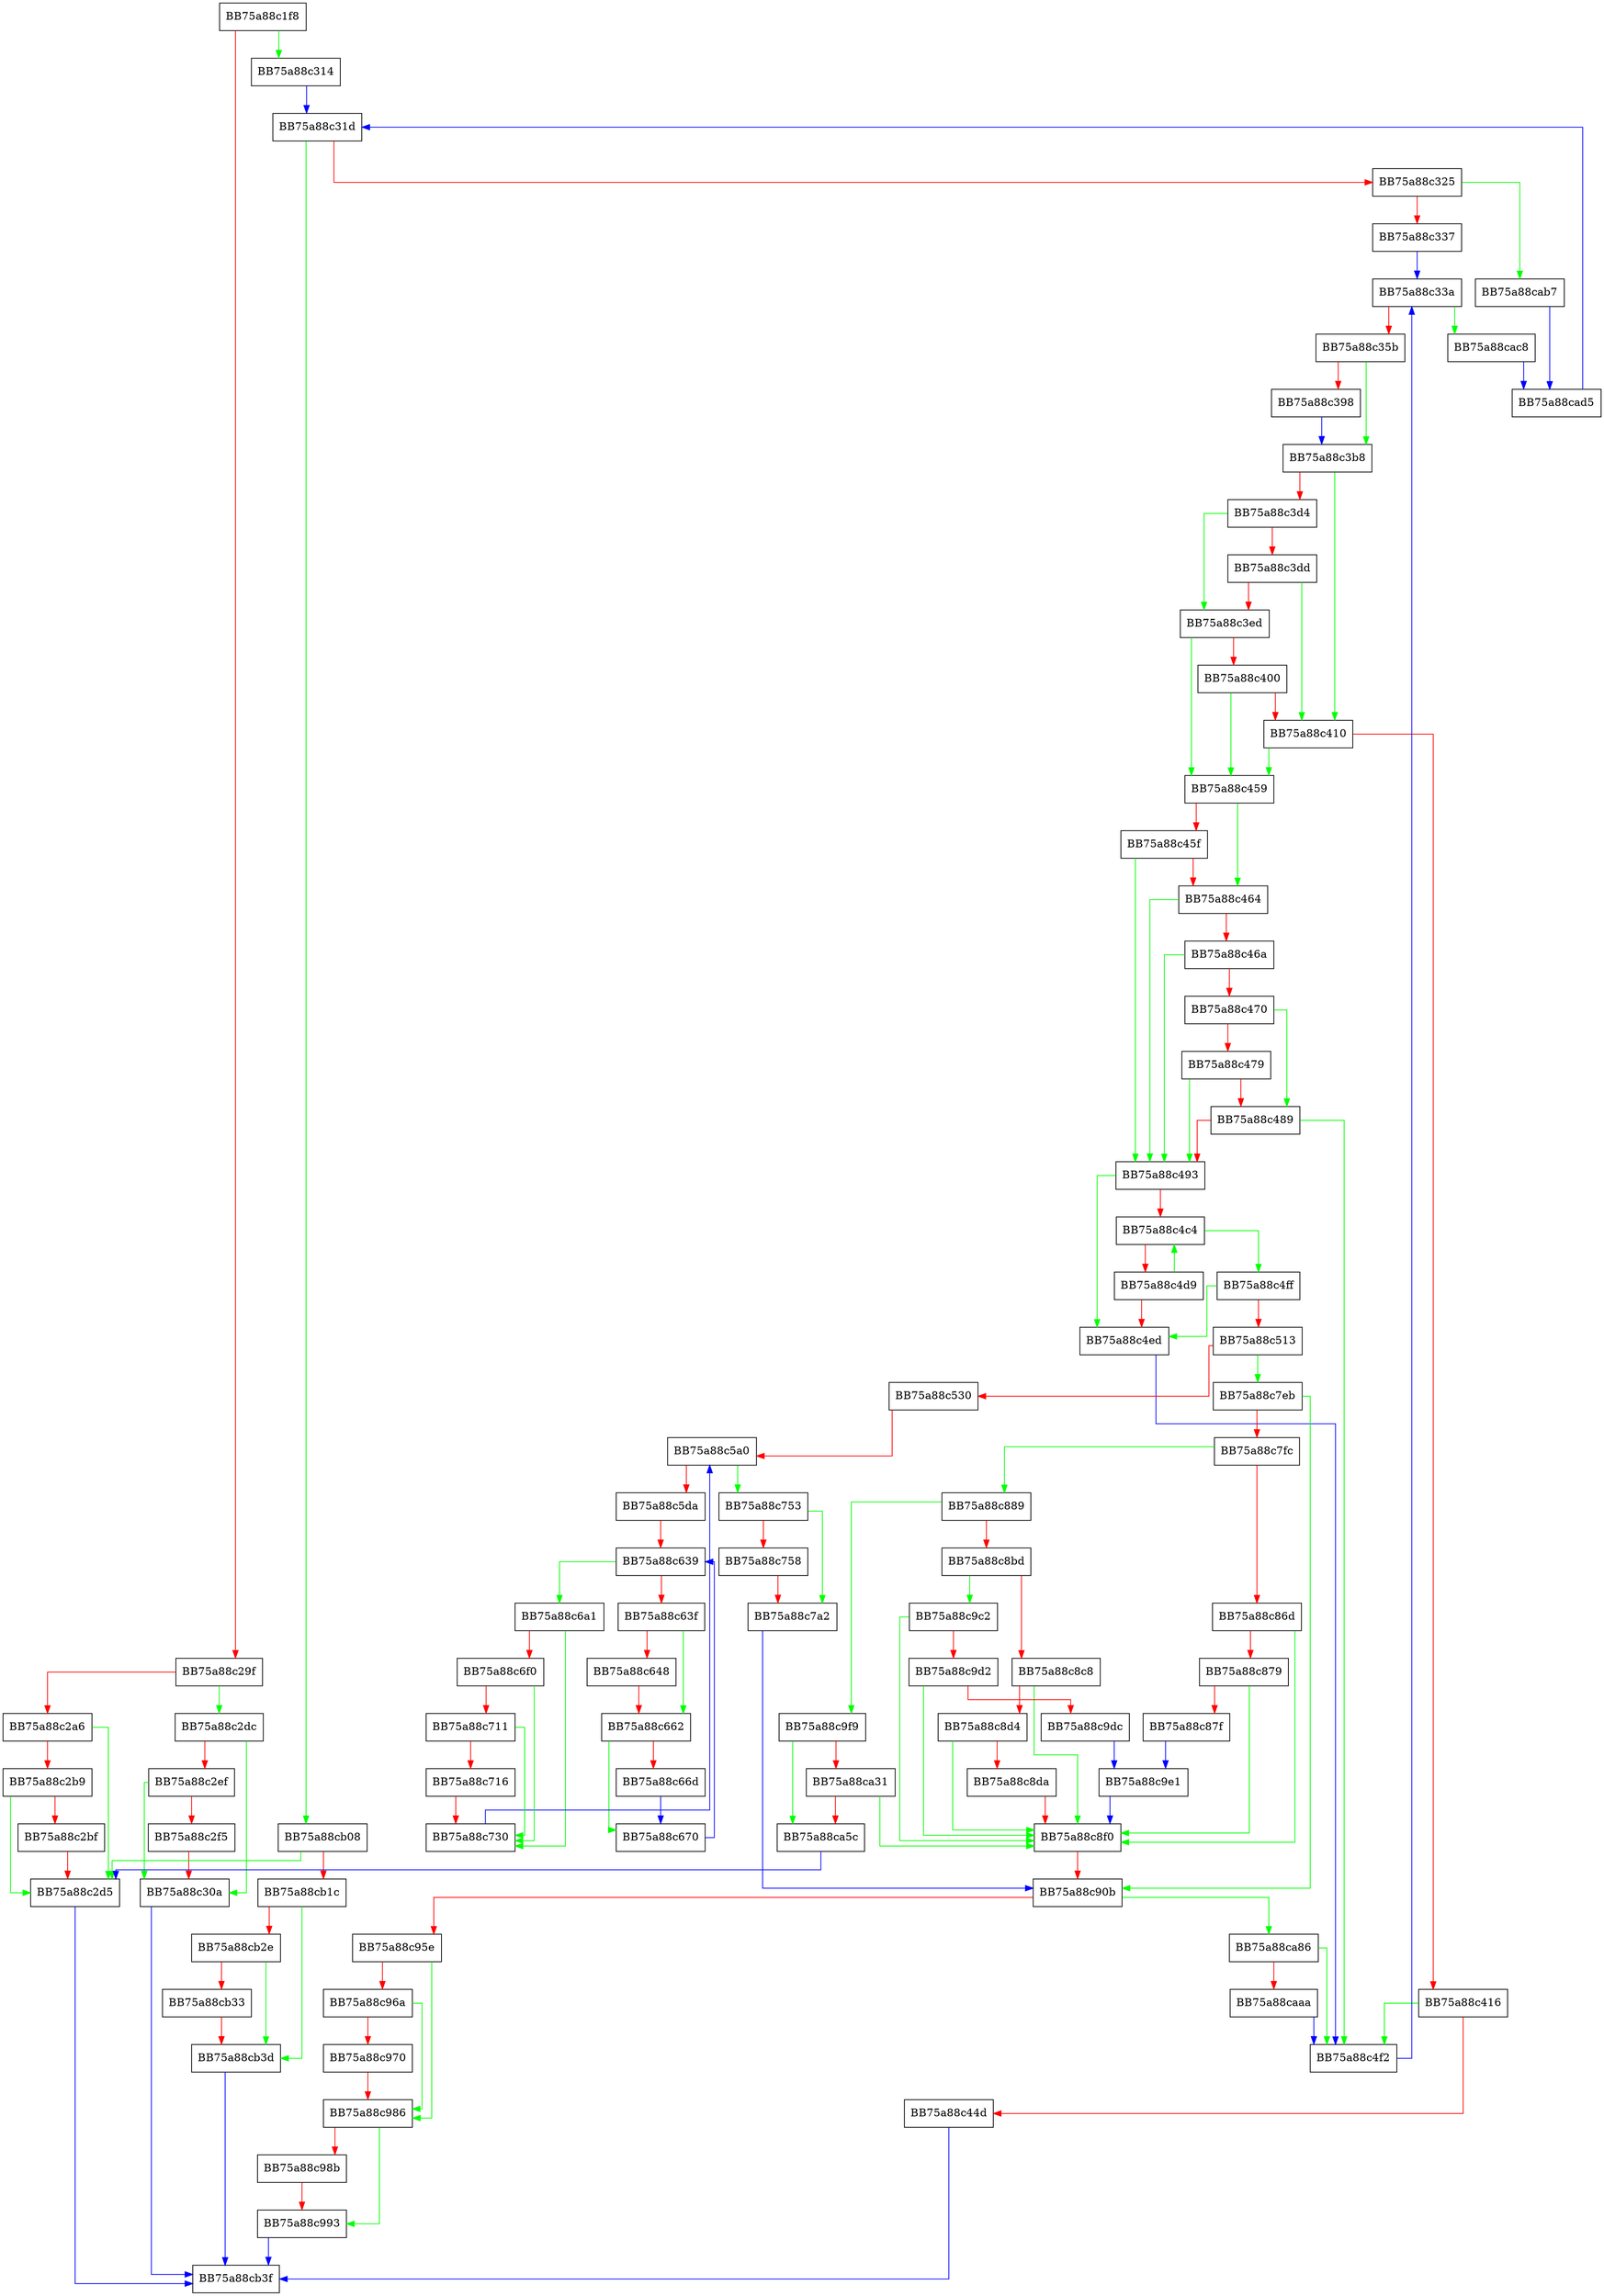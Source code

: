 digraph AddDeterminationAndActionStatus {
  node [shape="box"];
  graph [splines=ortho];
  BB75a88c1f8 -> BB75a88c314 [color="green"];
  BB75a88c1f8 -> BB75a88c29f [color="red"];
  BB75a88c29f -> BB75a88c2dc [color="green"];
  BB75a88c29f -> BB75a88c2a6 [color="red"];
  BB75a88c2a6 -> BB75a88c2d5 [color="green"];
  BB75a88c2a6 -> BB75a88c2b9 [color="red"];
  BB75a88c2b9 -> BB75a88c2d5 [color="green"];
  BB75a88c2b9 -> BB75a88c2bf [color="red"];
  BB75a88c2bf -> BB75a88c2d5 [color="red"];
  BB75a88c2d5 -> BB75a88cb3f [color="blue"];
  BB75a88c2dc -> BB75a88c30a [color="green"];
  BB75a88c2dc -> BB75a88c2ef [color="red"];
  BB75a88c2ef -> BB75a88c30a [color="green"];
  BB75a88c2ef -> BB75a88c2f5 [color="red"];
  BB75a88c2f5 -> BB75a88c30a [color="red"];
  BB75a88c30a -> BB75a88cb3f [color="blue"];
  BB75a88c314 -> BB75a88c31d [color="blue"];
  BB75a88c31d -> BB75a88cb08 [color="green"];
  BB75a88c31d -> BB75a88c325 [color="red"];
  BB75a88c325 -> BB75a88cab7 [color="green"];
  BB75a88c325 -> BB75a88c337 [color="red"];
  BB75a88c337 -> BB75a88c33a [color="blue"];
  BB75a88c33a -> BB75a88cac8 [color="green"];
  BB75a88c33a -> BB75a88c35b [color="red"];
  BB75a88c35b -> BB75a88c3b8 [color="green"];
  BB75a88c35b -> BB75a88c398 [color="red"];
  BB75a88c398 -> BB75a88c3b8 [color="blue"];
  BB75a88c3b8 -> BB75a88c410 [color="green"];
  BB75a88c3b8 -> BB75a88c3d4 [color="red"];
  BB75a88c3d4 -> BB75a88c3ed [color="green"];
  BB75a88c3d4 -> BB75a88c3dd [color="red"];
  BB75a88c3dd -> BB75a88c410 [color="green"];
  BB75a88c3dd -> BB75a88c3ed [color="red"];
  BB75a88c3ed -> BB75a88c459 [color="green"];
  BB75a88c3ed -> BB75a88c400 [color="red"];
  BB75a88c400 -> BB75a88c459 [color="green"];
  BB75a88c400 -> BB75a88c410 [color="red"];
  BB75a88c410 -> BB75a88c459 [color="green"];
  BB75a88c410 -> BB75a88c416 [color="red"];
  BB75a88c416 -> BB75a88c4f2 [color="green"];
  BB75a88c416 -> BB75a88c44d [color="red"];
  BB75a88c44d -> BB75a88cb3f [color="blue"];
  BB75a88c459 -> BB75a88c464 [color="green"];
  BB75a88c459 -> BB75a88c45f [color="red"];
  BB75a88c45f -> BB75a88c493 [color="green"];
  BB75a88c45f -> BB75a88c464 [color="red"];
  BB75a88c464 -> BB75a88c493 [color="green"];
  BB75a88c464 -> BB75a88c46a [color="red"];
  BB75a88c46a -> BB75a88c493 [color="green"];
  BB75a88c46a -> BB75a88c470 [color="red"];
  BB75a88c470 -> BB75a88c489 [color="green"];
  BB75a88c470 -> BB75a88c479 [color="red"];
  BB75a88c479 -> BB75a88c493 [color="green"];
  BB75a88c479 -> BB75a88c489 [color="red"];
  BB75a88c489 -> BB75a88c4f2 [color="green"];
  BB75a88c489 -> BB75a88c493 [color="red"];
  BB75a88c493 -> BB75a88c4ed [color="green"];
  BB75a88c493 -> BB75a88c4c4 [color="red"];
  BB75a88c4c4 -> BB75a88c4ff [color="green"];
  BB75a88c4c4 -> BB75a88c4d9 [color="red"];
  BB75a88c4d9 -> BB75a88c4c4 [color="green"];
  BB75a88c4d9 -> BB75a88c4ed [color="red"];
  BB75a88c4ed -> BB75a88c4f2 [color="blue"];
  BB75a88c4f2 -> BB75a88c33a [color="blue"];
  BB75a88c4ff -> BB75a88c4ed [color="green"];
  BB75a88c4ff -> BB75a88c513 [color="red"];
  BB75a88c513 -> BB75a88c7eb [color="green"];
  BB75a88c513 -> BB75a88c530 [color="red"];
  BB75a88c530 -> BB75a88c5a0 [color="red"];
  BB75a88c5a0 -> BB75a88c753 [color="green"];
  BB75a88c5a0 -> BB75a88c5da [color="red"];
  BB75a88c5da -> BB75a88c639 [color="red"];
  BB75a88c639 -> BB75a88c6a1 [color="green"];
  BB75a88c639 -> BB75a88c63f [color="red"];
  BB75a88c63f -> BB75a88c662 [color="green"];
  BB75a88c63f -> BB75a88c648 [color="red"];
  BB75a88c648 -> BB75a88c662 [color="red"];
  BB75a88c662 -> BB75a88c670 [color="green"];
  BB75a88c662 -> BB75a88c66d [color="red"];
  BB75a88c66d -> BB75a88c670 [color="blue"];
  BB75a88c670 -> BB75a88c639 [color="blue"];
  BB75a88c6a1 -> BB75a88c730 [color="green"];
  BB75a88c6a1 -> BB75a88c6f0 [color="red"];
  BB75a88c6f0 -> BB75a88c730 [color="green"];
  BB75a88c6f0 -> BB75a88c711 [color="red"];
  BB75a88c711 -> BB75a88c730 [color="green"];
  BB75a88c711 -> BB75a88c716 [color="red"];
  BB75a88c716 -> BB75a88c730 [color="red"];
  BB75a88c730 -> BB75a88c5a0 [color="blue"];
  BB75a88c753 -> BB75a88c7a2 [color="green"];
  BB75a88c753 -> BB75a88c758 [color="red"];
  BB75a88c758 -> BB75a88c7a2 [color="red"];
  BB75a88c7a2 -> BB75a88c90b [color="blue"];
  BB75a88c7eb -> BB75a88c90b [color="green"];
  BB75a88c7eb -> BB75a88c7fc [color="red"];
  BB75a88c7fc -> BB75a88c889 [color="green"];
  BB75a88c7fc -> BB75a88c86d [color="red"];
  BB75a88c86d -> BB75a88c8f0 [color="green"];
  BB75a88c86d -> BB75a88c879 [color="red"];
  BB75a88c879 -> BB75a88c8f0 [color="green"];
  BB75a88c879 -> BB75a88c87f [color="red"];
  BB75a88c87f -> BB75a88c9e1 [color="blue"];
  BB75a88c889 -> BB75a88c9f9 [color="green"];
  BB75a88c889 -> BB75a88c8bd [color="red"];
  BB75a88c8bd -> BB75a88c9c2 [color="green"];
  BB75a88c8bd -> BB75a88c8c8 [color="red"];
  BB75a88c8c8 -> BB75a88c8f0 [color="green"];
  BB75a88c8c8 -> BB75a88c8d4 [color="red"];
  BB75a88c8d4 -> BB75a88c8f0 [color="green"];
  BB75a88c8d4 -> BB75a88c8da [color="red"];
  BB75a88c8da -> BB75a88c8f0 [color="red"];
  BB75a88c8f0 -> BB75a88c90b [color="red"];
  BB75a88c90b -> BB75a88ca86 [color="green"];
  BB75a88c90b -> BB75a88c95e [color="red"];
  BB75a88c95e -> BB75a88c986 [color="green"];
  BB75a88c95e -> BB75a88c96a [color="red"];
  BB75a88c96a -> BB75a88c986 [color="green"];
  BB75a88c96a -> BB75a88c970 [color="red"];
  BB75a88c970 -> BB75a88c986 [color="red"];
  BB75a88c986 -> BB75a88c993 [color="green"];
  BB75a88c986 -> BB75a88c98b [color="red"];
  BB75a88c98b -> BB75a88c993 [color="red"];
  BB75a88c993 -> BB75a88cb3f [color="blue"];
  BB75a88c9c2 -> BB75a88c8f0 [color="green"];
  BB75a88c9c2 -> BB75a88c9d2 [color="red"];
  BB75a88c9d2 -> BB75a88c8f0 [color="green"];
  BB75a88c9d2 -> BB75a88c9dc [color="red"];
  BB75a88c9dc -> BB75a88c9e1 [color="blue"];
  BB75a88c9e1 -> BB75a88c8f0 [color="blue"];
  BB75a88c9f9 -> BB75a88ca5c [color="green"];
  BB75a88c9f9 -> BB75a88ca31 [color="red"];
  BB75a88ca31 -> BB75a88c8f0 [color="green"];
  BB75a88ca31 -> BB75a88ca5c [color="red"];
  BB75a88ca5c -> BB75a88c2d5 [color="blue"];
  BB75a88ca86 -> BB75a88c4f2 [color="green"];
  BB75a88ca86 -> BB75a88caaa [color="red"];
  BB75a88caaa -> BB75a88c4f2 [color="blue"];
  BB75a88cab7 -> BB75a88cad5 [color="blue"];
  BB75a88cac8 -> BB75a88cad5 [color="blue"];
  BB75a88cad5 -> BB75a88c31d [color="blue"];
  BB75a88cb08 -> BB75a88c2d5 [color="green"];
  BB75a88cb08 -> BB75a88cb1c [color="red"];
  BB75a88cb1c -> BB75a88cb3d [color="green"];
  BB75a88cb1c -> BB75a88cb2e [color="red"];
  BB75a88cb2e -> BB75a88cb3d [color="green"];
  BB75a88cb2e -> BB75a88cb33 [color="red"];
  BB75a88cb33 -> BB75a88cb3d [color="red"];
  BB75a88cb3d -> BB75a88cb3f [color="blue"];
}